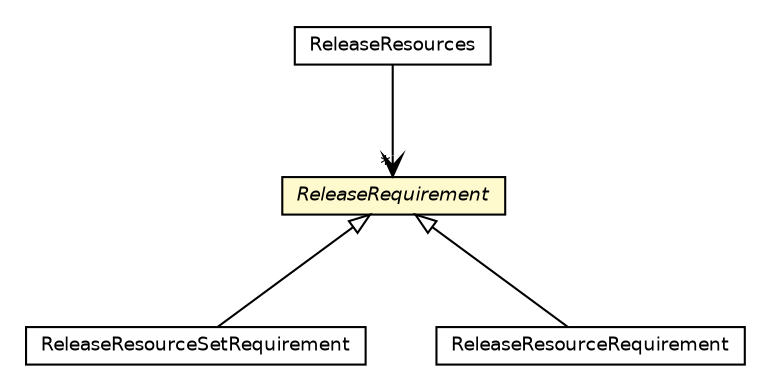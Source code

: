 #!/usr/local/bin/dot
#
# Class diagram 
# Generated by UMLGraph version 5.4 (http://www.umlgraph.org/)
#

digraph G {
	edge [fontname="Helvetica",fontsize=10,labelfontname="Helvetica",labelfontsize=10];
	node [fontname="Helvetica",fontsize=10,shape=plaintext];
	nodesep=0.25;
	ranksep=0.5;
	// jsl.modeling.elements.resource.ReleaseResourceSetRequirement
	c156526 [label=<<table title="jsl.modeling.elements.resource.ReleaseResourceSetRequirement" border="0" cellborder="1" cellspacing="0" cellpadding="2" port="p" href="./ReleaseResourceSetRequirement.html">
		<tr><td><table border="0" cellspacing="0" cellpadding="1">
<tr><td align="center" balign="center"> ReleaseResourceSetRequirement </td></tr>
		</table></td></tr>
		</table>>, URL="./ReleaseResourceSetRequirement.html", fontname="Helvetica", fontcolor="black", fontsize=9.0];
	// jsl.modeling.elements.resource.ReleaseResources
	c156528 [label=<<table title="jsl.modeling.elements.resource.ReleaseResources" border="0" cellborder="1" cellspacing="0" cellpadding="2" port="p" href="./ReleaseResources.html">
		<tr><td><table border="0" cellspacing="0" cellpadding="1">
<tr><td align="center" balign="center"> ReleaseResources </td></tr>
		</table></td></tr>
		</table>>, URL="./ReleaseResources.html", fontname="Helvetica", fontcolor="black", fontsize=9.0];
	// jsl.modeling.elements.resource.ReleaseResourceRequirement
	c156530 [label=<<table title="jsl.modeling.elements.resource.ReleaseResourceRequirement" border="0" cellborder="1" cellspacing="0" cellpadding="2" port="p" href="./ReleaseResourceRequirement.html">
		<tr><td><table border="0" cellspacing="0" cellpadding="1">
<tr><td align="center" balign="center"> ReleaseResourceRequirement </td></tr>
		</table></td></tr>
		</table>>, URL="./ReleaseResourceRequirement.html", fontname="Helvetica", fontcolor="black", fontsize=9.0];
	// jsl.modeling.elements.resource.ReleaseRequirement
	c156531 [label=<<table title="jsl.modeling.elements.resource.ReleaseRequirement" border="0" cellborder="1" cellspacing="0" cellpadding="2" port="p" bgcolor="lemonChiffon" href="./ReleaseRequirement.html">
		<tr><td><table border="0" cellspacing="0" cellpadding="1">
<tr><td align="center" balign="center"><font face="Helvetica-Oblique"> ReleaseRequirement </font></td></tr>
		</table></td></tr>
		</table>>, URL="./ReleaseRequirement.html", fontname="Helvetica", fontcolor="black", fontsize=9.0];
	//jsl.modeling.elements.resource.ReleaseResourceSetRequirement extends jsl.modeling.elements.resource.ReleaseRequirement
	c156531:p -> c156526:p [dir=back,arrowtail=empty];
	//jsl.modeling.elements.resource.ReleaseResourceRequirement extends jsl.modeling.elements.resource.ReleaseRequirement
	c156531:p -> c156530:p [dir=back,arrowtail=empty];
	// jsl.modeling.elements.resource.ReleaseResources NAVASSOC jsl.modeling.elements.resource.ReleaseRequirement
	c156528:p -> c156531:p [taillabel="", label="", headlabel="*", fontname="Helvetica", fontcolor="black", fontsize=10.0, color="black", arrowhead=open];
}

